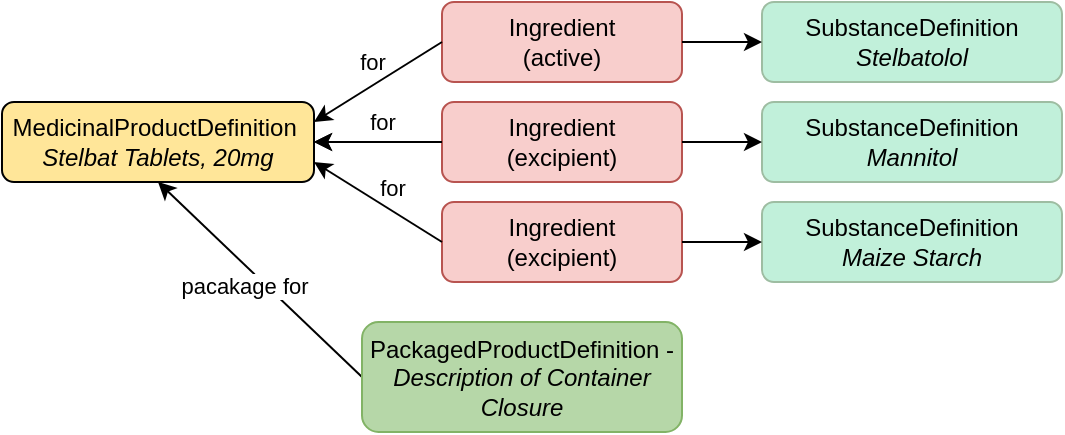 <mxfile version="21.6.8" type="device">
  <diagram id="C5RBs43oDa-KdzZeNtuy" name="Page-1">
    <mxGraphModel dx="1290" dy="1798" grid="1" gridSize="10" guides="1" tooltips="1" connect="1" arrows="1" fold="1" page="1" pageScale="1" pageWidth="827" pageHeight="1169" math="0" shadow="0">
      <root>
        <mxCell id="WIyWlLk6GJQsqaUBKTNV-0" />
        <mxCell id="WIyWlLk6GJQsqaUBKTNV-1" parent="WIyWlLk6GJQsqaUBKTNV-0" />
        <mxCell id="PtvGfc8u3fFPzmpzfyYF-7" value="MedicinalProductDefinition&amp;nbsp;&lt;br&gt;&lt;i style=&quot;border-color: var(--border-color);&quot;&gt;Stelbat Tablets, 20mg&lt;/i&gt;" style="rounded=1;whiteSpace=wrap;html=1;fontSize=12;glass=0;strokeWidth=1;shadow=0;fillColor=#ffe699;" parent="WIyWlLk6GJQsqaUBKTNV-1" vertex="1">
          <mxGeometry x="80" y="-1080" width="156" height="40" as="geometry" />
        </mxCell>
        <mxCell id="Kh6UWCqLEouyqFOK7ntM-8" value="" style="endArrow=classic;html=1;rounded=0;exitX=0;exitY=0.5;exitDx=0;exitDy=0;entryX=0.5;entryY=1;entryDx=0;entryDy=0;" parent="WIyWlLk6GJQsqaUBKTNV-1" source="bwwu2G-xtIND38kB5rFb-0" target="PtvGfc8u3fFPzmpzfyYF-7" edge="1">
          <mxGeometry width="50" height="50" relative="1" as="geometry">
            <mxPoint x="251" y="-930" as="sourcePoint" />
            <mxPoint x="80" y="-1020" as="targetPoint" />
          </mxGeometry>
        </mxCell>
        <mxCell id="bwwu2G-xtIND38kB5rFb-1" value="pacakage for" style="edgeLabel;html=1;align=center;verticalAlign=middle;resizable=0;points=[];" vertex="1" connectable="0" parent="Kh6UWCqLEouyqFOK7ntM-8">
          <mxGeometry x="0.06" y="8" relative="1" as="geometry">
            <mxPoint as="offset" />
          </mxGeometry>
        </mxCell>
        <mxCell id="bwwu2G-xtIND38kB5rFb-6" value="" style="edgeStyle=orthogonalEdgeStyle;rounded=0;orthogonalLoop=1;jettySize=auto;html=1;" edge="1" parent="WIyWlLk6GJQsqaUBKTNV-1" source="Kh6UWCqLEouyqFOK7ntM-25" target="PtvGfc8u3fFPzmpzfyYF-7">
          <mxGeometry relative="1" as="geometry" />
        </mxCell>
        <mxCell id="Kh6UWCqLEouyqFOK7ntM-25" value="Ingredient&lt;br&gt;(excipient)" style="rounded=1;whiteSpace=wrap;html=1;fontSize=12;glass=0;strokeWidth=1;shadow=0;fillColor=#f8cecc;strokeColor=#b85450;" parent="WIyWlLk6GJQsqaUBKTNV-1" vertex="1">
          <mxGeometry x="300" y="-1080" width="120" height="40" as="geometry" />
        </mxCell>
        <mxCell id="Kh6UWCqLEouyqFOK7ntM-26" value="for" style="endArrow=classic;html=1;rounded=0;exitX=0;exitY=0.5;exitDx=0;exitDy=0;" parent="WIyWlLk6GJQsqaUBKTNV-1" source="Kh6UWCqLEouyqFOK7ntM-25" target="PtvGfc8u3fFPzmpzfyYF-7" edge="1">
          <mxGeometry x="-0.062" y="-10" width="50" height="50" relative="1" as="geometry">
            <mxPoint x="281.43" y="-990" as="sourcePoint" />
            <mxPoint x="240" y="-1060" as="targetPoint" />
            <mxPoint as="offset" />
          </mxGeometry>
        </mxCell>
        <mxCell id="IEeFdyCGopTc3gh3-DFE-2" value="SubstanceDefinition&lt;br&gt;&lt;i style=&quot;border-color: var(--border-color);&quot;&gt;Mannitol&lt;/i&gt;" style="rounded=1;whiteSpace=wrap;html=1;fontSize=12;glass=0;strokeWidth=1;shadow=0;fillColor=#c1f0da;strokeColor=#9ebda2;" parent="WIyWlLk6GJQsqaUBKTNV-1" vertex="1">
          <mxGeometry x="460" y="-1080" width="150" height="40" as="geometry" />
        </mxCell>
        <mxCell id="IEeFdyCGopTc3gh3-DFE-3" value="" style="endArrow=classic;html=1;rounded=0;exitX=1;exitY=0.5;exitDx=0;exitDy=0;" parent="WIyWlLk6GJQsqaUBKTNV-1" source="Kh6UWCqLEouyqFOK7ntM-25" edge="1">
          <mxGeometry x="-0.333" y="-2" width="50" height="50" relative="1" as="geometry">
            <mxPoint x="310" y="-1050" as="sourcePoint" />
            <mxPoint x="460" y="-1060" as="targetPoint" />
            <mxPoint as="offset" />
          </mxGeometry>
        </mxCell>
        <mxCell id="bwwu2G-xtIND38kB5rFb-0" value="PackagedProductDefinition - &lt;i&gt;Description of Container Closure&lt;/i&gt;" style="rounded=1;whiteSpace=wrap;html=1;fontSize=12;glass=0;strokeWidth=1;shadow=0;fillColor=#b6d7a8;strokeColor=#82b366;" vertex="1" parent="WIyWlLk6GJQsqaUBKTNV-1">
          <mxGeometry x="260" y="-970" width="160" height="55" as="geometry" />
        </mxCell>
        <mxCell id="bwwu2G-xtIND38kB5rFb-2" value="Ingredient&lt;br&gt;(active)" style="rounded=1;whiteSpace=wrap;html=1;fontSize=12;glass=0;strokeWidth=1;shadow=0;fillColor=#f8cecc;strokeColor=#b85450;" vertex="1" parent="WIyWlLk6GJQsqaUBKTNV-1">
          <mxGeometry x="300" y="-1130" width="120" height="40" as="geometry" />
        </mxCell>
        <mxCell id="bwwu2G-xtIND38kB5rFb-3" value="SubstanceDefinition&lt;br&gt;&lt;i style=&quot;border-color: var(--border-color);&quot;&gt;Stelbatolol&lt;/i&gt;" style="rounded=1;whiteSpace=wrap;html=1;fontSize=12;glass=0;strokeWidth=1;shadow=0;fillColor=#c1f0da;strokeColor=#9ebda2;" vertex="1" parent="WIyWlLk6GJQsqaUBKTNV-1">
          <mxGeometry x="460" y="-1130" width="150" height="40" as="geometry" />
        </mxCell>
        <mxCell id="bwwu2G-xtIND38kB5rFb-4" value="Ingredient&lt;br&gt;(excipient)" style="rounded=1;whiteSpace=wrap;html=1;fontSize=12;glass=0;strokeWidth=1;shadow=0;fillColor=#f8cecc;strokeColor=#b85450;" vertex="1" parent="WIyWlLk6GJQsqaUBKTNV-1">
          <mxGeometry x="300" y="-1030" width="120" height="40" as="geometry" />
        </mxCell>
        <mxCell id="bwwu2G-xtIND38kB5rFb-5" value="SubstanceDefinition&lt;br&gt;&lt;i&gt;Maize Starch&lt;/i&gt;" style="rounded=1;whiteSpace=wrap;html=1;fontSize=12;glass=0;strokeWidth=1;shadow=0;fillColor=#c1f0da;strokeColor=#9ebda2;" vertex="1" parent="WIyWlLk6GJQsqaUBKTNV-1">
          <mxGeometry x="460" y="-1030" width="150" height="40" as="geometry" />
        </mxCell>
        <mxCell id="bwwu2G-xtIND38kB5rFb-7" value="for" style="endArrow=classic;html=1;rounded=0;exitX=0;exitY=0.5;exitDx=0;exitDy=0;entryX=1;entryY=0.25;entryDx=0;entryDy=0;" edge="1" parent="WIyWlLk6GJQsqaUBKTNV-1" source="bwwu2G-xtIND38kB5rFb-2" target="PtvGfc8u3fFPzmpzfyYF-7">
          <mxGeometry x="-0.062" y="-10" width="50" height="50" relative="1" as="geometry">
            <mxPoint x="310" y="-1050" as="sourcePoint" />
            <mxPoint x="240" y="-1060" as="targetPoint" />
            <mxPoint as="offset" />
          </mxGeometry>
        </mxCell>
        <mxCell id="bwwu2G-xtIND38kB5rFb-8" value="for" style="endArrow=classic;html=1;rounded=0;exitX=0;exitY=0.5;exitDx=0;exitDy=0;entryX=1;entryY=0.75;entryDx=0;entryDy=0;" edge="1" parent="WIyWlLk6GJQsqaUBKTNV-1" source="bwwu2G-xtIND38kB5rFb-4" target="PtvGfc8u3fFPzmpzfyYF-7">
          <mxGeometry x="-0.062" y="-10" width="50" height="50" relative="1" as="geometry">
            <mxPoint x="310" y="-1100" as="sourcePoint" />
            <mxPoint x="246" y="-1060" as="targetPoint" />
            <mxPoint as="offset" />
          </mxGeometry>
        </mxCell>
        <mxCell id="bwwu2G-xtIND38kB5rFb-9" value="" style="endArrow=classic;html=1;rounded=0;exitX=1;exitY=0.5;exitDx=0;exitDy=0;entryX=0;entryY=0.5;entryDx=0;entryDy=0;" edge="1" parent="WIyWlLk6GJQsqaUBKTNV-1" source="bwwu2G-xtIND38kB5rFb-2" target="bwwu2G-xtIND38kB5rFb-3">
          <mxGeometry x="-0.333" y="-2" width="50" height="50" relative="1" as="geometry">
            <mxPoint x="430" y="-1050" as="sourcePoint" />
            <mxPoint x="470" y="-1050" as="targetPoint" />
            <mxPoint as="offset" />
          </mxGeometry>
        </mxCell>
        <mxCell id="bwwu2G-xtIND38kB5rFb-10" value="" style="endArrow=classic;html=1;rounded=0;exitX=1;exitY=0.5;exitDx=0;exitDy=0;entryX=0;entryY=0.5;entryDx=0;entryDy=0;" edge="1" parent="WIyWlLk6GJQsqaUBKTNV-1" source="bwwu2G-xtIND38kB5rFb-4" target="bwwu2G-xtIND38kB5rFb-5">
          <mxGeometry x="-0.333" y="-2" width="50" height="50" relative="1" as="geometry">
            <mxPoint x="430" y="-1100" as="sourcePoint" />
            <mxPoint x="470" y="-1100" as="targetPoint" />
            <mxPoint as="offset" />
          </mxGeometry>
        </mxCell>
      </root>
    </mxGraphModel>
  </diagram>
</mxfile>
